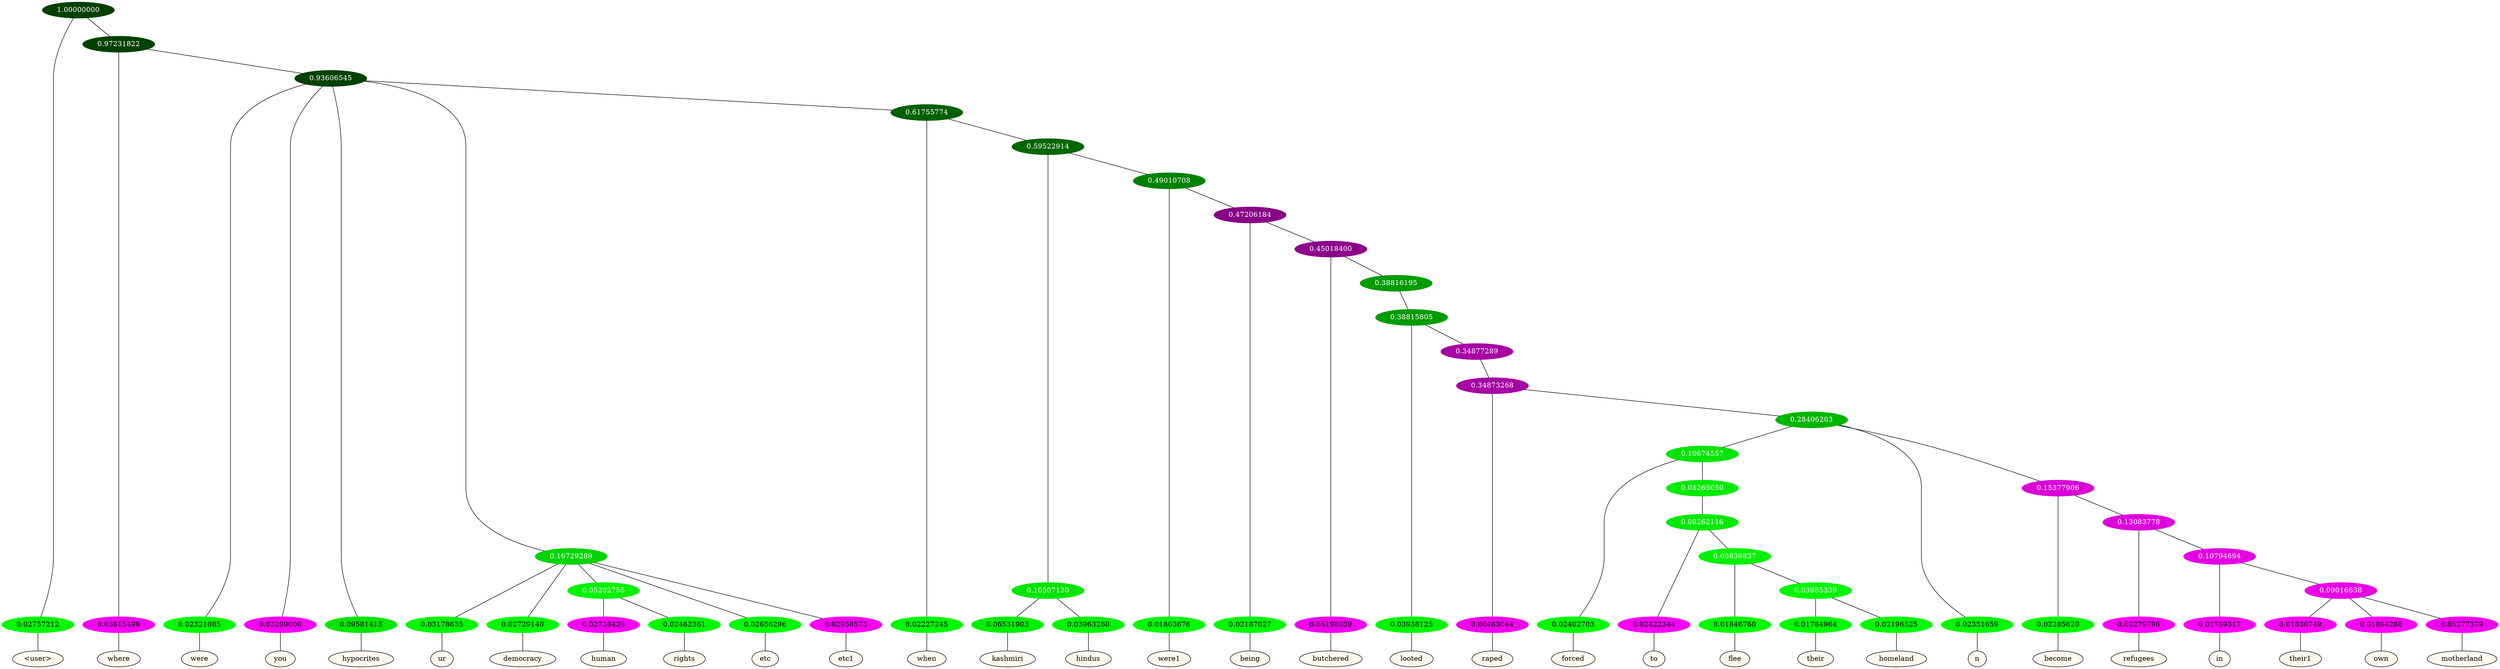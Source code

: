 graph {
	node [format=png height=0.15 nodesep=0.001 ordering=out overlap=prism overlap_scaling=0.01 ranksep=0.001 ratio=0.2 style=filled width=0.15]
	{
		rank=same
		a_w_1 [label="\<user\>" color=black fillcolor=floralwhite style="filled,solid"]
		a_w_3 [label=where color=black fillcolor=floralwhite style="filled,solid"]
		a_w_5 [label=were color=black fillcolor=floralwhite style="filled,solid"]
		a_w_6 [label=you color=black fillcolor=floralwhite style="filled,solid"]
		a_w_7 [label=hypocrites color=black fillcolor=floralwhite style="filled,solid"]
		a_w_10 [label=ur color=black fillcolor=floralwhite style="filled,solid"]
		a_w_11 [label=democracy color=black fillcolor=floralwhite style="filled,solid"]
		a_w_17 [label=human color=black fillcolor=floralwhite style="filled,solid"]
		a_w_18 [label=rights color=black fillcolor=floralwhite style="filled,solid"]
		a_w_13 [label=etc color=black fillcolor=floralwhite style="filled,solid"]
		a_w_14 [label=etc1 color=black fillcolor=floralwhite style="filled,solid"]
		a_w_15 [label=when color=black fillcolor=floralwhite style="filled,solid"]
		a_w_21 [label=kashmiri color=black fillcolor=floralwhite style="filled,solid"]
		a_w_22 [label=hindus color=black fillcolor=floralwhite style="filled,solid"]
		a_w_23 [label=were1 color=black fillcolor=floralwhite style="filled,solid"]
		a_w_25 [label=being color=black fillcolor=floralwhite style="filled,solid"]
		a_w_27 [label=butchered color=black fillcolor=floralwhite style="filled,solid"]
		a_w_30 [label=looted color=black fillcolor=floralwhite style="filled,solid"]
		a_w_33 [label=raped color=black fillcolor=floralwhite style="filled,solid"]
		a_w_38 [label=forced color=black fillcolor=floralwhite style="filled,solid"]
		a_w_45 [label=to color=black fillcolor=floralwhite style="filled,solid"]
		a_w_49 [label=flee color=black fillcolor=floralwhite style="filled,solid"]
		a_w_54 [label=their color=black fillcolor=floralwhite style="filled,solid"]
		a_w_55 [label=homeland color=black fillcolor=floralwhite style="filled,solid"]
		a_w_36 [label=n color=black fillcolor=floralwhite style="filled,solid"]
		a_w_40 [label=become color=black fillcolor=floralwhite style="filled,solid"]
		a_w_43 [label=refugees color=black fillcolor=floralwhite style="filled,solid"]
		a_w_47 [label=in color=black fillcolor=floralwhite style="filled,solid"]
		a_w_51 [label=their1 color=black fillcolor=floralwhite style="filled,solid"]
		a_w_52 [label=own color=black fillcolor=floralwhite style="filled,solid"]
		a_w_53 [label=motherland color=black fillcolor=floralwhite style="filled,solid"]
	}
	a_n_1 -- a_w_1
	a_n_3 -- a_w_3
	a_n_5 -- a_w_5
	a_n_6 -- a_w_6
	a_n_7 -- a_w_7
	a_n_10 -- a_w_10
	a_n_11 -- a_w_11
	a_n_17 -- a_w_17
	a_n_18 -- a_w_18
	a_n_13 -- a_w_13
	a_n_14 -- a_w_14
	a_n_15 -- a_w_15
	a_n_21 -- a_w_21
	a_n_22 -- a_w_22
	a_n_23 -- a_w_23
	a_n_25 -- a_w_25
	a_n_27 -- a_w_27
	a_n_30 -- a_w_30
	a_n_33 -- a_w_33
	a_n_38 -- a_w_38
	a_n_45 -- a_w_45
	a_n_49 -- a_w_49
	a_n_54 -- a_w_54
	a_n_55 -- a_w_55
	a_n_36 -- a_w_36
	a_n_40 -- a_w_40
	a_n_43 -- a_w_43
	a_n_47 -- a_w_47
	a_n_51 -- a_w_51
	a_n_52 -- a_w_52
	a_n_53 -- a_w_53
	{
		rank=same
		a_n_1 [label=0.02757212 color="0.334 1.000 0.972" fontcolor=black]
		a_n_3 [label=0.03615499 color="0.835 1.000 0.964" fontcolor=black]
		a_n_5 [label=0.02321085 color="0.334 1.000 0.977" fontcolor=black]
		a_n_6 [label=0.03209000 color="0.835 1.000 0.968" fontcolor=black]
		a_n_7 [label=0.09581413 color="0.334 1.000 0.904" fontcolor=black]
		a_n_10 [label=0.03178635 color="0.334 1.000 0.968" fontcolor=black]
		a_n_11 [label=0.02729140 color="0.334 1.000 0.973" fontcolor=black]
		a_n_17 [label=0.02738426 color="0.835 1.000 0.973" fontcolor=black]
		a_n_18 [label=0.02462361 color="0.334 1.000 0.975" fontcolor=black]
		a_n_13 [label=0.02656296 color="0.334 1.000 0.973" fontcolor=black]
		a_n_14 [label=0.02958573 color="0.835 1.000 0.970" fontcolor=black]
		a_n_15 [label=0.02227245 color="0.334 1.000 0.978" fontcolor=black]
		a_n_21 [label=0.06531903 color="0.334 1.000 0.935" fontcolor=black]
		a_n_22 [label=0.03963260 color="0.334 1.000 0.960" fontcolor=black]
		a_n_23 [label=0.01803676 color="0.334 1.000 0.982" fontcolor=black]
		a_n_25 [label=0.02187027 color="0.334 1.000 0.978" fontcolor=black]
		a_n_27 [label=0.06198039 color="0.835 1.000 0.938" fontcolor=black]
		a_n_30 [label=0.03938125 color="0.334 1.000 0.961" fontcolor=black]
		a_n_33 [label=0.06463044 color="0.835 1.000 0.935" fontcolor=black]
		a_n_38 [label=0.02402703 color="0.334 1.000 0.976" fontcolor=black]
		a_n_45 [label=0.02422344 color="0.835 1.000 0.976" fontcolor=black]
		a_n_49 [label=0.01846760 color="0.334 1.000 0.982" fontcolor=black]
		a_n_54 [label=0.01784964 color="0.334 1.000 0.982" fontcolor=black]
		a_n_55 [label=0.02196525 color="0.334 1.000 0.978" fontcolor=black]
		a_n_36 [label=0.02351659 color="0.334 1.000 0.976" fontcolor=black]
		a_n_40 [label=0.02285620 color="0.334 1.000 0.977" fontcolor=black]
		a_n_43 [label=0.02279796 color="0.835 1.000 0.977" fontcolor=black]
		a_n_47 [label=0.01769317 color="0.835 1.000 0.982" fontcolor=black]
		a_n_51 [label=0.01836749 color="0.835 1.000 0.982" fontcolor=black]
		a_n_52 [label=0.01894288 color="0.835 1.000 0.981" fontcolor=black]
		a_n_53 [label=0.05277379 color="0.835 1.000 0.947" fontcolor=black]
	}
	a_n_0 [label=1.00000000 color="0.334 1.000 0.250" fontcolor=grey99]
	a_n_0 -- a_n_1
	a_n_2 [label=0.97231822 color="0.334 1.000 0.250" fontcolor=grey99]
	a_n_0 -- a_n_2
	a_n_2 -- a_n_3
	a_n_4 [label=0.93606545 color="0.334 1.000 0.250" fontcolor=grey99]
	a_n_2 -- a_n_4
	a_n_4 -- a_n_5
	a_n_4 -- a_n_6
	a_n_4 -- a_n_7
	a_n_8 [label=0.16729289 color="0.334 1.000 0.833" fontcolor=grey99]
	a_n_4 -- a_n_8
	a_n_9 [label=0.61755774 color="0.334 1.000 0.382" fontcolor=grey99]
	a_n_4 -- a_n_9
	a_n_8 -- a_n_10
	a_n_8 -- a_n_11
	a_n_12 [label=0.05202756 color="0.334 1.000 0.948" fontcolor=grey99]
	a_n_8 -- a_n_12
	a_n_8 -- a_n_13
	a_n_8 -- a_n_14
	a_n_9 -- a_n_15
	a_n_16 [label=0.59522914 color="0.334 1.000 0.405" fontcolor=grey99]
	a_n_9 -- a_n_16
	a_n_12 -- a_n_17
	a_n_12 -- a_n_18
	a_n_19 [label=0.10507130 color="0.334 1.000 0.895" fontcolor=grey99]
	a_n_16 -- a_n_19
	a_n_20 [label=0.49010708 color="0.334 1.000 0.510" fontcolor=grey99]
	a_n_16 -- a_n_20
	a_n_19 -- a_n_21
	a_n_19 -- a_n_22
	a_n_20 -- a_n_23
	a_n_24 [label=0.47206184 color="0.835 1.000 0.528" fontcolor=grey99]
	a_n_20 -- a_n_24
	a_n_24 -- a_n_25
	a_n_26 [label=0.45018400 color="0.835 1.000 0.550" fontcolor=grey99]
	a_n_24 -- a_n_26
	a_n_26 -- a_n_27
	a_n_28 [label=0.38816195 color="0.334 1.000 0.612" fontcolor=grey99]
	a_n_26 -- a_n_28
	a_n_29 [label=0.38815805 color="0.334 1.000 0.612" fontcolor=grey99]
	a_n_28 -- a_n_29
	a_n_29 -- a_n_30
	a_n_31 [label=0.34877289 color="0.835 1.000 0.651" fontcolor=grey99]
	a_n_29 -- a_n_31
	a_n_32 [label=0.34873268 color="0.835 1.000 0.651" fontcolor=grey99]
	a_n_31 -- a_n_32
	a_n_32 -- a_n_33
	a_n_34 [label=0.28406203 color="0.334 1.000 0.716" fontcolor=grey99]
	a_n_32 -- a_n_34
	a_n_35 [label=0.10674557 color="0.334 1.000 0.893" fontcolor=grey99]
	a_n_34 -- a_n_35
	a_n_34 -- a_n_36
	a_n_37 [label=0.15377906 color="0.835 1.000 0.846" fontcolor=grey99]
	a_n_34 -- a_n_37
	a_n_35 -- a_n_38
	a_n_39 [label=0.08265050 color="0.334 1.000 0.917" fontcolor=grey99]
	a_n_35 -- a_n_39
	a_n_37 -- a_n_40
	a_n_41 [label=0.13083778 color="0.835 1.000 0.869" fontcolor=grey99]
	a_n_37 -- a_n_41
	a_n_42 [label=0.08262116 color="0.334 1.000 0.917" fontcolor=grey99]
	a_n_39 -- a_n_42
	a_n_41 -- a_n_43
	a_n_44 [label=0.10794694 color="0.835 1.000 0.892" fontcolor=grey99]
	a_n_41 -- a_n_44
	a_n_42 -- a_n_45
	a_n_46 [label=0.05836837 color="0.334 1.000 0.942" fontcolor=grey99]
	a_n_42 -- a_n_46
	a_n_44 -- a_n_47
	a_n_48 [label=0.09016638 color="0.835 1.000 0.910" fontcolor=grey99]
	a_n_44 -- a_n_48
	a_n_46 -- a_n_49
	a_n_50 [label=0.03985339 color="0.334 1.000 0.960" fontcolor=grey99]
	a_n_46 -- a_n_50
	a_n_48 -- a_n_51
	a_n_48 -- a_n_52
	a_n_48 -- a_n_53
	a_n_50 -- a_n_54
	a_n_50 -- a_n_55
}
